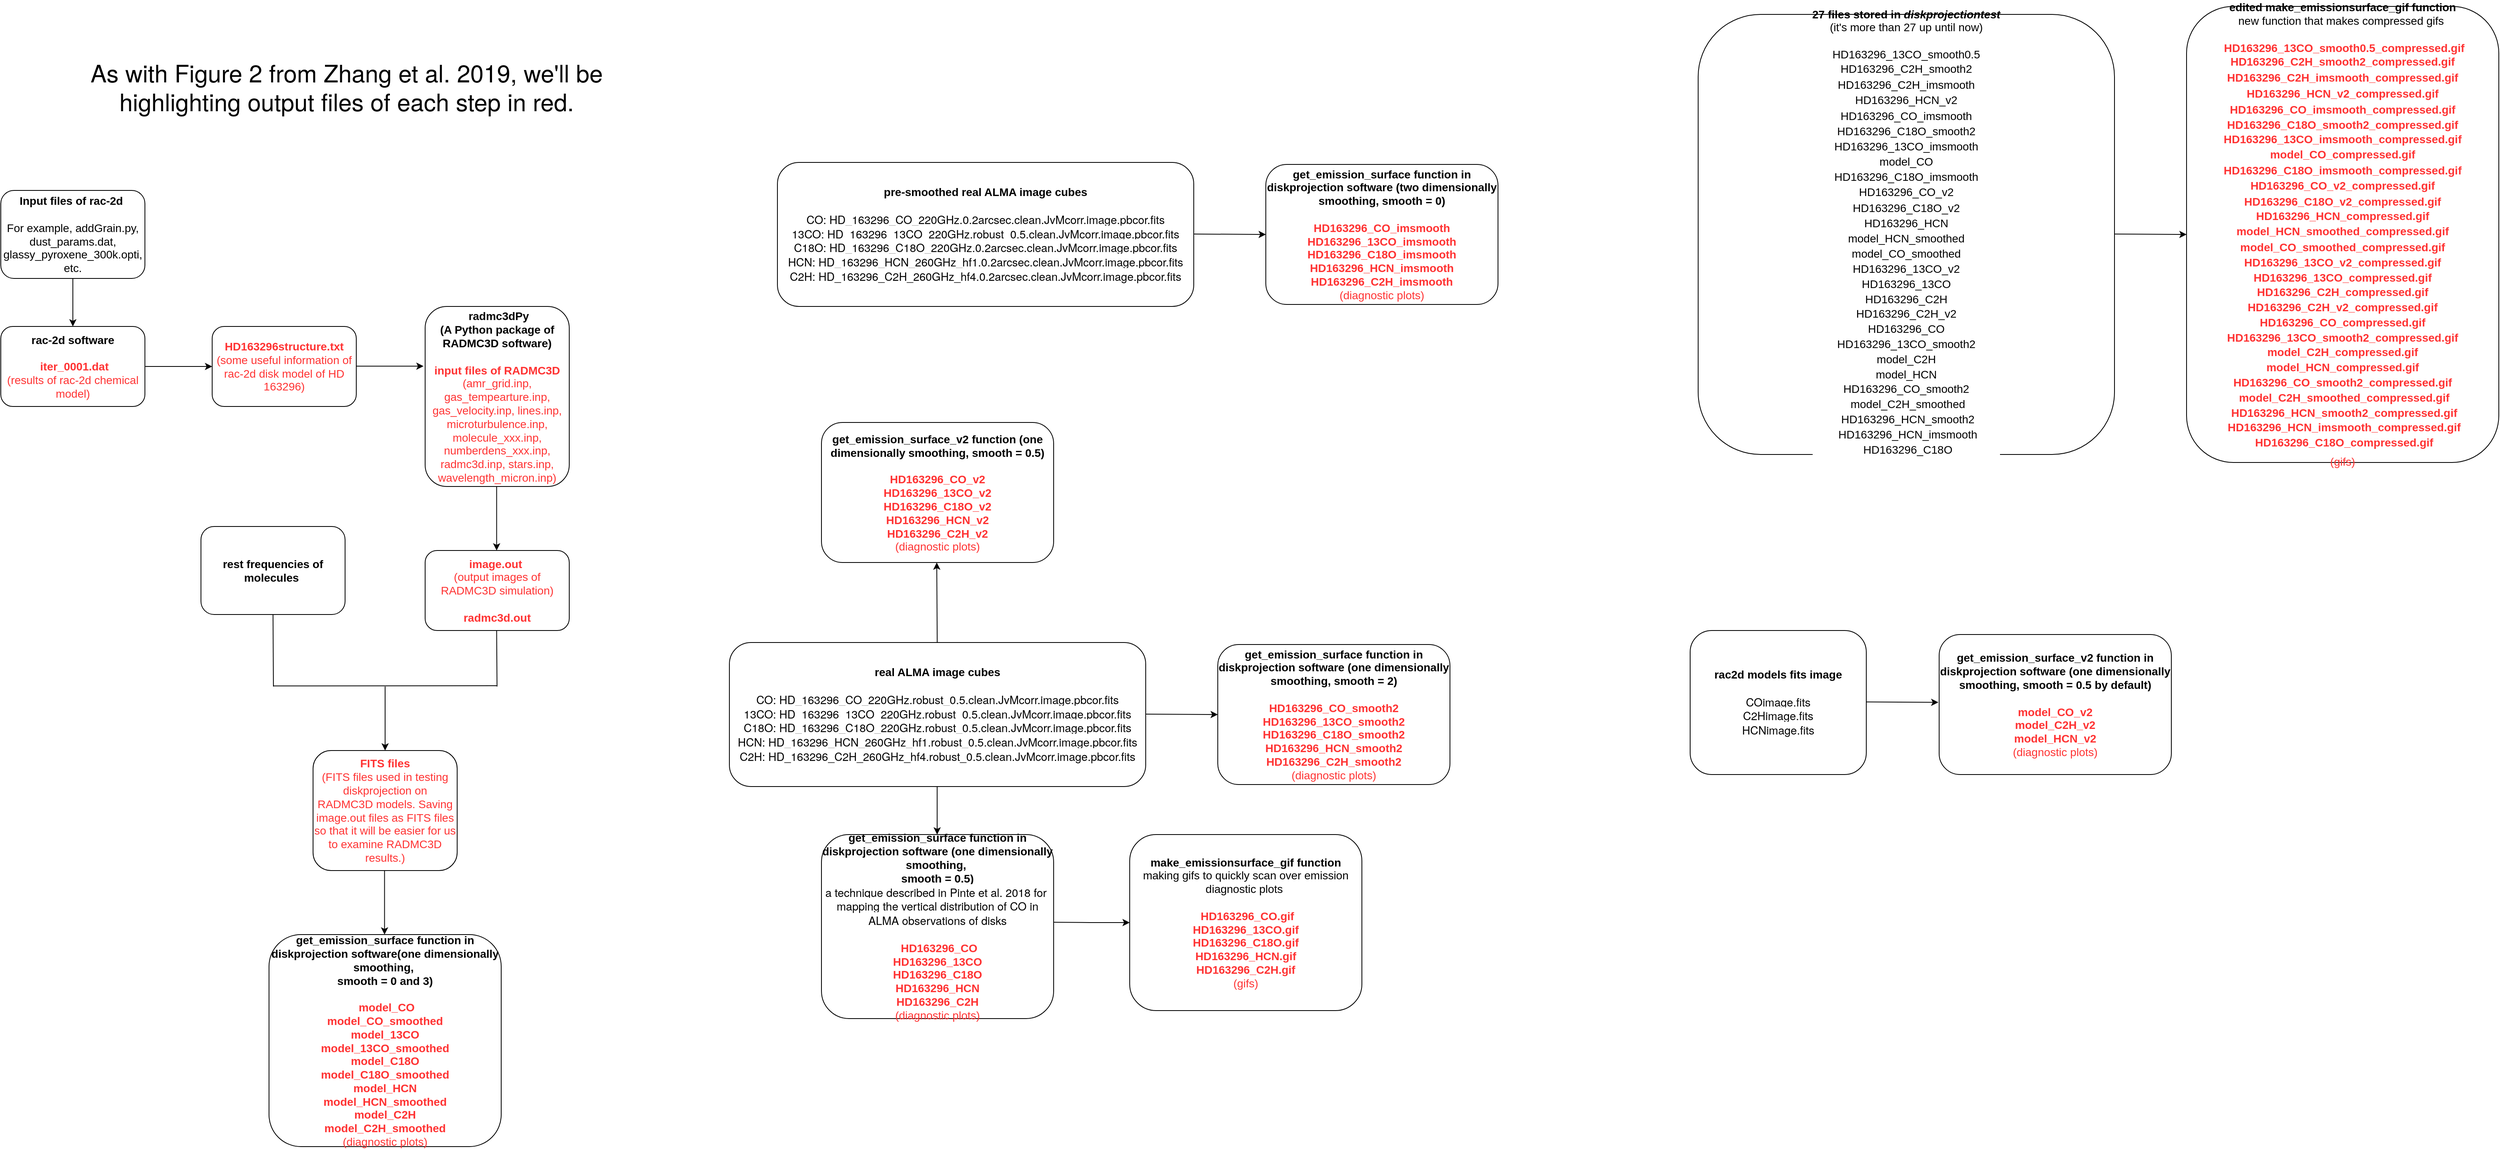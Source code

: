 <mxfile version="14.8.6" type="github">
  <diagram id="OHio_l4A3hphXdwyJgQA" name="Page-1">
    <mxGraphModel dx="2703" dy="2798" grid="1" gridSize="10" guides="1" tooltips="1" connect="1" arrows="1" fold="1" page="1" pageScale="1" pageWidth="827" pageHeight="1169" math="0" shadow="0">
      <root>
        <mxCell id="0" />
        <mxCell id="1" parent="0" />
        <mxCell id="7kvAbgqLVaGYdPQzEYKD-1" value="&lt;span style=&quot;font-family: &amp;#34;helvetica neue&amp;#34; , &amp;#34;helvetica&amp;#34; , &amp;#34;arial&amp;#34; , sans-serif ; text-align: justify ; background-color: rgb(255 , 255 , 255)&quot;&gt;&lt;font style=&quot;font-size: 30px&quot;&gt;As with Figure 2 from Zhang et al. 2019, we&#39;ll be highlighting output files of each step in red.&lt;/font&gt;&lt;/span&gt;" style="text;html=1;strokeColor=none;fillColor=none;align=center;verticalAlign=middle;whiteSpace=wrap;rounded=0;" parent="1" vertex="1">
          <mxGeometry x="157" y="-100" width="670" height="140" as="geometry" />
        </mxCell>
        <mxCell id="7kvAbgqLVaGYdPQzEYKD-2" value="&lt;font style=&quot;font-size: 14px&quot;&gt;&lt;b&gt;Input files of rac-2d&lt;/b&gt;&amp;nbsp;&lt;br&gt;&lt;br&gt;For example, addGrain.py, dust_params.dat, glassy_pyroxene_300k.opti, etc.&lt;/font&gt;" style="rounded=1;whiteSpace=wrap;html=1;" parent="1" vertex="1">
          <mxGeometry x="60" y="100" width="180" height="110" as="geometry" />
        </mxCell>
        <mxCell id="7kvAbgqLVaGYdPQzEYKD-8" value="&lt;font style=&quot;font-size: 14px&quot;&gt;&lt;b&gt;rac-2d software&lt;br&gt;&lt;br&gt;&lt;/b&gt;&amp;nbsp;&lt;font color=&quot;#ff3333&quot;&gt;&lt;b&gt;iter_0001.dat &lt;/b&gt;&lt;br&gt;(results of rac-2d chemical model)&lt;/font&gt;&lt;/font&gt;" style="rounded=1;whiteSpace=wrap;html=1;" parent="1" vertex="1">
          <mxGeometry x="60" y="270" width="180" height="100" as="geometry" />
        </mxCell>
        <mxCell id="7kvAbgqLVaGYdPQzEYKD-9" value="" style="endArrow=classic;html=1;exitX=0.5;exitY=1;exitDx=0;exitDy=0;" parent="1" source="7kvAbgqLVaGYdPQzEYKD-2" target="7kvAbgqLVaGYdPQzEYKD-8" edge="1">
          <mxGeometry width="50" height="50" relative="1" as="geometry">
            <mxPoint x="150" y="250" as="sourcePoint" />
            <mxPoint x="200" y="200" as="targetPoint" />
          </mxGeometry>
        </mxCell>
        <mxCell id="7kvAbgqLVaGYdPQzEYKD-11" value="&lt;font style=&quot;font-size: 14px&quot;&gt;&lt;font color=&quot;#ff3333&quot;&gt;&lt;b&gt;HD163296structure.txt&lt;/b&gt; (some useful information of rac-2d disk model of HD 163296)&lt;/font&gt;&lt;/font&gt;" style="rounded=1;whiteSpace=wrap;html=1;" parent="1" vertex="1">
          <mxGeometry x="324" y="270" width="180" height="100" as="geometry" />
        </mxCell>
        <mxCell id="7kvAbgqLVaGYdPQzEYKD-12" value="" style="endArrow=classic;html=1;exitX=1;exitY=0.5;exitDx=0;exitDy=0;" parent="1" source="7kvAbgqLVaGYdPQzEYKD-8" target="7kvAbgqLVaGYdPQzEYKD-11" edge="1">
          <mxGeometry width="50" height="50" relative="1" as="geometry">
            <mxPoint x="290" y="320" as="sourcePoint" />
            <mxPoint x="340" y="270" as="targetPoint" />
          </mxGeometry>
        </mxCell>
        <mxCell id="7kvAbgqLVaGYdPQzEYKD-13" value="&lt;font style=&quot;font-size: 14px&quot;&gt;&lt;b&gt;&amp;nbsp;radmc3dPy &lt;br&gt;(&lt;/b&gt;&lt;b&gt;A Python package of RADMC3D software&lt;/b&gt;&lt;b&gt;)&lt;/b&gt;&lt;br&gt;&lt;br&gt;&lt;span style=&quot;color: rgb(255 , 51 , 51)&quot;&gt;&lt;b&gt;input files of RADMC3D&lt;/b&gt;&lt;br&gt;&lt;/span&gt;&lt;font color=&quot;#ff3333&quot;&gt;(amr_grid.inp, gas_tempearture.inp, gas_velocity.inp, lines.inp, microturbulence.inp, molecule_xxx.inp, numberdens_xxx.inp, radmc3d.inp, stars.inp, wavelength_micron.inp)&lt;/font&gt;&lt;br&gt;&lt;/font&gt;" style="rounded=1;whiteSpace=wrap;html=1;" parent="1" vertex="1">
          <mxGeometry x="590" y="245" width="180" height="225" as="geometry" />
        </mxCell>
        <mxCell id="7kvAbgqLVaGYdPQzEYKD-14" value="" style="endArrow=classic;html=1;exitX=1;exitY=0.5;exitDx=0;exitDy=0;" parent="1" edge="1">
          <mxGeometry width="50" height="50" relative="1" as="geometry">
            <mxPoint x="504.0" y="319.66" as="sourcePoint" />
            <mxPoint x="588.0" y="319.66" as="targetPoint" />
          </mxGeometry>
        </mxCell>
        <mxCell id="7kvAbgqLVaGYdPQzEYKD-18" value="" style="endArrow=classic;html=1;" parent="1" edge="1">
          <mxGeometry width="50" height="50" relative="1" as="geometry">
            <mxPoint x="679.29" y="470" as="sourcePoint" />
            <mxPoint x="679.29" y="550" as="targetPoint" />
          </mxGeometry>
        </mxCell>
        <mxCell id="7kvAbgqLVaGYdPQzEYKD-19" value="&lt;font style=&quot;font-size: 14px&quot;&gt;&lt;font color=&quot;#ff3333&quot;&gt;&lt;b&gt;image.out&lt;/b&gt;&amp;nbsp;&lt;br&gt;(output images of RADMC3D simulation)&lt;br&gt;&lt;br&gt;&lt;/font&gt;&lt;b style=&quot;color: rgb(255 , 51 , 51)&quot;&gt;radmc3d.out&lt;/b&gt;&lt;font color=&quot;#ff3333&quot;&gt;&lt;br&gt;&lt;/font&gt;&lt;/font&gt;" style="rounded=1;whiteSpace=wrap;html=1;" parent="1" vertex="1">
          <mxGeometry x="590" y="550" width="180" height="100" as="geometry" />
        </mxCell>
        <mxCell id="7kvAbgqLVaGYdPQzEYKD-24" value="&lt;font style=&quot;font-size: 14px&quot;&gt;&lt;b&gt;real ALMA image cubes&lt;/b&gt;&lt;br&gt;&lt;br&gt;&lt;span style=&quot;font-family: &amp;#34;helvetica neue&amp;#34; , &amp;#34;helvetica&amp;#34; , &amp;#34;arial&amp;#34; , sans-serif ; text-align: left ; background-color: rgb(255 , 255 , 255)&quot;&gt;CO: HD_163296_CO_220GHz.robust_0.5.clean.JvMcorr.image.pbcor.fits&lt;br&gt;&lt;/span&gt;&lt;span style=&quot;font-family: &amp;#34;helvetica neue&amp;#34; , &amp;#34;helvetica&amp;#34; , &amp;#34;arial&amp;#34; , sans-serif ; text-align: left ; background-color: rgb(255 , 255 , 255)&quot;&gt;13CO: HD_163296_13CO_220GHz.robust_0.5.clean.JvMcorr.image.pbcor.fits&lt;br&gt;&lt;/span&gt;&lt;span style=&quot;font-family: &amp;#34;helvetica neue&amp;#34; , &amp;#34;helvetica&amp;#34; , &amp;#34;arial&amp;#34; , sans-serif ; text-align: left ; background-color: rgb(255 , 255 , 255)&quot;&gt;C18O: HD_163296_C18O_220GHz.robust_0.5.clean.JvMcorr.image.pbcor.fits&lt;br&gt;&lt;/span&gt;&lt;span style=&quot;font-family: &amp;#34;helvetica neue&amp;#34; , &amp;#34;helvetica&amp;#34; , &amp;#34;arial&amp;#34; , sans-serif ; text-align: left ; background-color: rgb(255 , 255 , 255)&quot;&gt;HCN: HD_163296_HCN_260GHz_hf1.robust_0.5.clean.JvMcorr.image.pbcor.fits&lt;br&gt;&lt;/span&gt;&lt;span style=&quot;font-family: &amp;#34;helvetica neue&amp;#34; , &amp;#34;helvetica&amp;#34; , &amp;#34;arial&amp;#34; , sans-serif ; text-align: left ; background-color: rgb(255 , 255 , 255)&quot;&gt;C2H: HD_163296_C2H_260GHz_hf4.robust_0.5.clean.JvMcorr.image.pbcor.fits&lt;/span&gt;&lt;br&gt;&lt;/font&gt;" style="rounded=1;whiteSpace=wrap;html=1;" parent="1" vertex="1">
          <mxGeometry x="970" y="665" width="520" height="180" as="geometry" />
        </mxCell>
        <mxCell id="7kvAbgqLVaGYdPQzEYKD-25" value="" style="endArrow=classic;html=1;exitX=0.5;exitY=1;exitDx=0;exitDy=0;" parent="1" edge="1">
          <mxGeometry width="50" height="50" relative="1" as="geometry">
            <mxPoint x="1229.5" y="845" as="sourcePoint" />
            <mxPoint x="1229.5" y="905" as="targetPoint" />
          </mxGeometry>
        </mxCell>
        <mxCell id="7kvAbgqLVaGYdPQzEYKD-26" value="&lt;font style=&quot;font-size: 14px&quot;&gt;&lt;b&gt;get_emission_surface function in diskprojection software (&lt;/b&gt;&lt;b&gt;one dimensionally smoothing,&amp;nbsp;&lt;/b&gt;&lt;b&gt;&lt;br&gt;smooth = 0.5)&lt;br&gt;&lt;/b&gt;&lt;span style=&quot;font-family: &amp;#34;helvetica neue&amp;#34; , &amp;#34;helvetica&amp;#34; , &amp;#34;arial&amp;#34; , sans-serif ; text-align: justify ; background-color: rgb(255 , 255 , 255)&quot;&gt;a technique described in Pinte et al. 2018&amp;nbsp;&lt;/span&gt;&lt;span style=&quot;font-family: &amp;#34;helvetica neue&amp;#34; , &amp;#34;helvetica&amp;#34; , &amp;#34;arial&amp;#34; , sans-serif ; text-align: justify ; background-color: rgb(255 , 255 , 255)&quot;&gt;for&amp;nbsp;&lt;/span&gt;&lt;span style=&quot;font-family: &amp;#34;helvetica neue&amp;#34; , &amp;#34;helvetica&amp;#34; , &amp;#34;arial&amp;#34; , sans-serif ; text-align: justify ; background-color: rgb(255 , 255 , 255)&quot;&gt;&lt;br&gt;mapping the vertical distribution of CO in ALMA observations of disks&lt;/span&gt;&lt;b&gt;&lt;br&gt;&lt;br&gt;&lt;/b&gt;&amp;nbsp;&lt;font color=&quot;#ff3333&quot;&gt;&lt;b&gt;HD163296_CO&lt;br&gt;&lt;/b&gt;&lt;/font&gt;&lt;b style=&quot;color: rgb(255 , 51 , 51)&quot;&gt;HD163296_13CO&lt;br&gt;&lt;/b&gt;&lt;b style=&quot;color: rgb(255 , 51 , 51)&quot;&gt;HD163296_C18O&lt;br&gt;&lt;/b&gt;&lt;b style=&quot;color: rgb(255 , 51 , 51)&quot;&gt;HD163296_HCN&lt;br&gt;&lt;/b&gt;&lt;b style=&quot;color: rgb(255 , 51 , 51)&quot;&gt;HD163296_C2H&lt;/b&gt;&lt;font color=&quot;#ff3333&quot;&gt;&lt;br&gt;(diagnostic plots)&lt;/font&gt;&lt;/font&gt;" style="rounded=1;whiteSpace=wrap;html=1;" parent="1" vertex="1">
          <mxGeometry x="1085" y="905" width="290" height="230" as="geometry" />
        </mxCell>
        <mxCell id="7kvAbgqLVaGYdPQzEYKD-28" value="&lt;font style=&quot;font-size: 14px&quot;&gt;&lt;b&gt;get_emission_surface function in diskprojection software (one dimensionally smoothing, smooth = 2)&lt;/b&gt;&lt;b&gt;&lt;br&gt;&lt;/b&gt;&lt;font color=&quot;#ff3333&quot;&gt;&lt;b&gt;&lt;br&gt;&lt;/b&gt;&lt;/font&gt;&lt;b style=&quot;color: rgb(255 , 51 , 51)&quot;&gt;HD163296_CO_smooth2&lt;/b&gt;&lt;b style=&quot;color: rgb(255 , 51 , 51)&quot;&gt;&lt;br&gt;&lt;/b&gt;&lt;b style=&quot;color: rgb(255 , 51 , 51)&quot;&gt;HD163296_13CO_smooth2&lt;/b&gt;&lt;b style=&quot;color: rgb(255 , 51 , 51)&quot;&gt;&lt;br&gt;&lt;/b&gt;&lt;b style=&quot;color: rgb(255 , 51 , 51)&quot;&gt;HD163296_C18O_smooth2&lt;/b&gt;&lt;b style=&quot;color: rgb(255 , 51 , 51)&quot;&gt;&lt;br&gt;&lt;/b&gt;&lt;b style=&quot;color: rgb(255 , 51 , 51)&quot;&gt;HD163296_HCN_smooth2&lt;/b&gt;&lt;b style=&quot;color: rgb(255 , 51 , 51)&quot;&gt;&lt;br&gt;&lt;/b&gt;&lt;b style=&quot;color: rgb(255 , 51 , 51)&quot;&gt;HD163296_C2H_smooth2&lt;/b&gt;&lt;font color=&quot;#ff3333&quot;&gt;&lt;br&gt;(diagnostic plots)&lt;/font&gt;&lt;/font&gt;" style="rounded=1;whiteSpace=wrap;html=1;" parent="1" vertex="1">
          <mxGeometry x="1580" y="667.5" width="290" height="175" as="geometry" />
        </mxCell>
        <mxCell id="7kvAbgqLVaGYdPQzEYKD-29" value="" style="endArrow=classic;html=1;exitX=1;exitY=0.5;exitDx=0;exitDy=0;entryX=0;entryY=0.5;entryDx=0;entryDy=0;" parent="1" target="7kvAbgqLVaGYdPQzEYKD-28" edge="1">
          <mxGeometry width="50" height="50" relative="1" as="geometry">
            <mxPoint x="1490" y="754.5" as="sourcePoint" />
            <mxPoint x="1574" y="754.5" as="targetPoint" />
          </mxGeometry>
        </mxCell>
        <mxCell id="7kvAbgqLVaGYdPQzEYKD-30" value="&lt;font style=&quot;font-size: 14px&quot;&gt;&lt;b&gt;pre-smoothed real ALMA image cubes&lt;/b&gt;&lt;br&gt;&lt;br&gt;&lt;span style=&quot;font-family: &amp;#34;helvetica neue&amp;#34; , &amp;#34;helvetica&amp;#34; , &amp;#34;arial&amp;#34; , sans-serif ; text-align: left ; background-color: rgb(255 , 255 , 255)&quot;&gt;CO: H&lt;/span&gt;&lt;span style=&quot;font-family: &amp;#34;helvetica neue&amp;#34; , &amp;#34;helvetica&amp;#34; , &amp;#34;arial&amp;#34; , sans-serif ; text-align: left ; background-color: rgb(255 , 255 , 255)&quot;&gt;D_163296_CO_220GHz.0.2arcsec.clean.JvMcorr.image.pbcor.fits&lt;/span&gt;&lt;span style=&quot;font-family: &amp;#34;helvetica neue&amp;#34; , &amp;#34;helvetica&amp;#34; , &amp;#34;arial&amp;#34; , sans-serif ; text-align: left ; background-color: rgb(255 , 255 , 255)&quot;&gt;&lt;br&gt;&lt;/span&gt;&lt;span style=&quot;font-family: &amp;#34;helvetica neue&amp;#34; , &amp;#34;helvetica&amp;#34; , &amp;#34;arial&amp;#34; , sans-serif ; text-align: left ; background-color: rgb(255 , 255 , 255)&quot;&gt;13CO: HD_163296_13CO_220GHz.robust_0.5.clean.JvMcorr.image.pbcor.fits&lt;br&gt;&lt;/span&gt;&lt;span style=&quot;font-family: &amp;#34;helvetica neue&amp;#34; , &amp;#34;helvetica&amp;#34; , &amp;#34;arial&amp;#34; , sans-serif ; text-align: left ; background-color: rgb(255 , 255 , 255)&quot;&gt;C18O: H&lt;/span&gt;&lt;span style=&quot;font-family: &amp;#34;helvetica neue&amp;#34; , &amp;#34;helvetica&amp;#34; , &amp;#34;arial&amp;#34; , sans-serif ; text-align: left ; background-color: rgb(255 , 255 , 255)&quot;&gt;D_163296_C18O_220GHz.0.2arcsec.clean.JvMcorr.image.pbcor.fits&lt;/span&gt;&lt;span style=&quot;font-family: &amp;#34;helvetica neue&amp;#34; , &amp;#34;helvetica&amp;#34; , &amp;#34;arial&amp;#34; , sans-serif ; text-align: left ; background-color: rgb(255 , 255 , 255)&quot;&gt;&lt;br&gt;&lt;/span&gt;&lt;span style=&quot;font-family: &amp;#34;helvetica neue&amp;#34; , &amp;#34;helvetica&amp;#34; , &amp;#34;arial&amp;#34; , sans-serif ; text-align: left ; background-color: rgb(255 , 255 , 255)&quot;&gt;HCN: H&lt;/span&gt;&lt;span style=&quot;font-family: &amp;#34;helvetica neue&amp;#34; , &amp;#34;helvetica&amp;#34; , &amp;#34;arial&amp;#34; , sans-serif ; text-align: left ; background-color: rgb(255 , 255 , 255)&quot;&gt;D_163296_HCN_260GHz_hf1.0.2arcsec.clean.JvMcorr.image.pbcor.fits&lt;/span&gt;&lt;span style=&quot;font-family: &amp;#34;helvetica neue&amp;#34; , &amp;#34;helvetica&amp;#34; , &amp;#34;arial&amp;#34; , sans-serif ; text-align: left ; background-color: rgb(255 , 255 , 255)&quot;&gt;&lt;br&gt;&lt;/span&gt;&lt;span style=&quot;font-family: &amp;#34;helvetica neue&amp;#34; , &amp;#34;helvetica&amp;#34; , &amp;#34;arial&amp;#34; , sans-serif ; text-align: left ; background-color: rgb(255 , 255 , 255)&quot;&gt;C2H: H&lt;/span&gt;&lt;span style=&quot;font-family: &amp;#34;helvetica neue&amp;#34; , &amp;#34;helvetica&amp;#34; , &amp;#34;arial&amp;#34; , sans-serif ; text-align: left ; background-color: rgb(255 , 255 , 255)&quot;&gt;D_163296_C2H_260GHz_hf4.0.2arcsec.clean.JvMcorr.image.pbcor.fits&lt;/span&gt;&lt;br&gt;&lt;/font&gt;" style="rounded=1;whiteSpace=wrap;html=1;" parent="1" vertex="1">
          <mxGeometry x="1030" y="65" width="520" height="180" as="geometry" />
        </mxCell>
        <mxCell id="7kvAbgqLVaGYdPQzEYKD-31" value="&lt;font style=&quot;font-size: 14px&quot;&gt;&lt;b&gt;get_emission_surface function in diskprojection software (two dimensionally smoothing, smooth = 0)&lt;/b&gt;&lt;b&gt;&lt;br&gt;&lt;/b&gt;&lt;font color=&quot;#ff3333&quot;&gt;&lt;b&gt;&lt;br&gt;&lt;/b&gt;&lt;/font&gt;&lt;b style=&quot;color: rgb(255 , 51 , 51)&quot;&gt;HD163296_CO_imsmooth&lt;/b&gt;&lt;b style=&quot;color: rgb(255 , 51 , 51)&quot;&gt;&lt;br&gt;&lt;/b&gt;&lt;b style=&quot;color: rgb(255 , 51 , 51)&quot;&gt;HD163296_13CO_imsmooth&lt;/b&gt;&lt;b style=&quot;color: rgb(255 , 51 , 51)&quot;&gt;&lt;br&gt;&lt;/b&gt;&lt;b style=&quot;color: rgb(255 , 51 , 51)&quot;&gt;HD163296_C18O_imsmooth&lt;/b&gt;&lt;b style=&quot;color: rgb(255 , 51 , 51)&quot;&gt;&lt;br&gt;&lt;/b&gt;&lt;b style=&quot;color: rgb(255 , 51 , 51)&quot;&gt;HD163296_HCN_imsmooth&lt;/b&gt;&lt;b style=&quot;color: rgb(255 , 51 , 51)&quot;&gt;&lt;br&gt;&lt;/b&gt;&lt;b style=&quot;color: rgb(255 , 51 , 51)&quot;&gt;HD163296_C2H_imsmooth&lt;/b&gt;&lt;font color=&quot;#ff3333&quot;&gt;&lt;br&gt;(diagnostic plots)&lt;/font&gt;&lt;/font&gt;" style="rounded=1;whiteSpace=wrap;html=1;" parent="1" vertex="1">
          <mxGeometry x="1640" y="67.5" width="290" height="175" as="geometry" />
        </mxCell>
        <mxCell id="7kvAbgqLVaGYdPQzEYKD-32" value="" style="endArrow=classic;html=1;exitX=1;exitY=0.5;exitDx=0;exitDy=0;entryX=0;entryY=0.5;entryDx=0;entryDy=0;" parent="1" edge="1">
          <mxGeometry width="50" height="50" relative="1" as="geometry">
            <mxPoint x="1550" y="154.5" as="sourcePoint" />
            <mxPoint x="1640" y="155" as="targetPoint" />
          </mxGeometry>
        </mxCell>
        <mxCell id="7kvAbgqLVaGYdPQzEYKD-33" value="&lt;font style=&quot;font-size: 14px&quot;&gt;&lt;b&gt;rest frequencies of molecules&lt;/b&gt;&amp;nbsp;&lt;br&gt;&lt;/font&gt;" style="rounded=1;whiteSpace=wrap;html=1;" parent="1" vertex="1">
          <mxGeometry x="310" y="520" width="180" height="110" as="geometry" />
        </mxCell>
        <mxCell id="7kvAbgqLVaGYdPQzEYKD-35" value="" style="endArrow=none;html=1;" parent="1" edge="1">
          <mxGeometry width="50" height="50" relative="1" as="geometry">
            <mxPoint x="400.5" y="720" as="sourcePoint" />
            <mxPoint x="400" y="630" as="targetPoint" />
          </mxGeometry>
        </mxCell>
        <mxCell id="7kvAbgqLVaGYdPQzEYKD-36" value="" style="endArrow=none;html=1;" parent="1" edge="1">
          <mxGeometry width="50" height="50" relative="1" as="geometry">
            <mxPoint x="679.79" y="720" as="sourcePoint" />
            <mxPoint x="679.29" y="650" as="targetPoint" />
          </mxGeometry>
        </mxCell>
        <mxCell id="7kvAbgqLVaGYdPQzEYKD-37" value="" style="endArrow=none;html=1;" parent="1" edge="1">
          <mxGeometry width="50" height="50" relative="1" as="geometry">
            <mxPoint x="400" y="719.29" as="sourcePoint" />
            <mxPoint x="680" y="719" as="targetPoint" />
          </mxGeometry>
        </mxCell>
        <mxCell id="7kvAbgqLVaGYdPQzEYKD-38" value="" style="endArrow=classic;html=1;" parent="1" edge="1">
          <mxGeometry width="50" height="50" relative="1" as="geometry">
            <mxPoint x="540.0" y="720" as="sourcePoint" />
            <mxPoint x="540.0" y="800" as="targetPoint" />
          </mxGeometry>
        </mxCell>
        <mxCell id="7kvAbgqLVaGYdPQzEYKD-39" value="&lt;font style=&quot;font-size: 14px&quot;&gt;&lt;font color=&quot;#ff3333&quot;&gt;&lt;b&gt;FITS files&lt;br&gt;&lt;/b&gt;&lt;/font&gt;&lt;span style=&quot;color: rgb(255 , 51 , 51)&quot;&gt;(FITS files used in testing diskprojection on RADMC3D models. S&lt;/span&gt;&lt;span style=&quot;color: rgb(255 , 51 , 51)&quot;&gt;aving image.out files as FITS files so that it will be easier for us to examine RADMC3D results.&lt;/span&gt;&lt;span style=&quot;color: rgb(255 , 51 , 51)&quot;&gt;)&lt;/span&gt;&lt;font color=&quot;#ff3333&quot;&gt;&lt;br&gt;&lt;/font&gt;&lt;/font&gt;" style="rounded=1;whiteSpace=wrap;html=1;" parent="1" vertex="1">
          <mxGeometry x="450" y="800" width="180" height="150" as="geometry" />
        </mxCell>
        <mxCell id="7kvAbgqLVaGYdPQzEYKD-40" value="&lt;font style=&quot;font-size: 14px&quot;&gt;&lt;b&gt;get_emission_surface function in diskprojection software(&lt;/b&gt;&lt;b&gt;one dimensionally smoothing,&amp;nbsp;&lt;/b&gt;&lt;b&gt;&lt;br&gt;smooth = 0 and 3)&lt;/b&gt;&lt;b&gt;&lt;br&gt;&lt;br&gt;&lt;/b&gt;&amp;nbsp;&lt;b style=&quot;color: rgb(255 , 51 , 51)&quot;&gt;model_CO&lt;br&gt;&lt;/b&gt;&lt;b style=&quot;color: rgb(255 , 51 , 51)&quot;&gt;model_CO_smoothed&lt;/b&gt;&lt;font color=&quot;#ff3333&quot;&gt;&lt;b&gt;&lt;br&gt;&lt;/b&gt;&lt;/font&gt;&lt;b style=&quot;color: rgb(255 , 51 , 51)&quot;&gt;model_13CO&lt;br&gt;&lt;/b&gt;&lt;b style=&quot;color: rgb(255 , 51 , 51)&quot;&gt;model_13CO_smoothed&lt;/b&gt;&lt;b style=&quot;color: rgb(255 , 51 , 51)&quot;&gt;&lt;br&gt;&lt;/b&gt;&lt;b style=&quot;color: rgb(255 , 51 , 51)&quot;&gt;model_C18O&lt;br&gt;&lt;/b&gt;&lt;b style=&quot;color: rgb(255 , 51 , 51)&quot;&gt;model_C18O_smoothed&lt;/b&gt;&lt;b style=&quot;color: rgb(255 , 51 , 51)&quot;&gt;&lt;br&gt;&lt;/b&gt;&lt;b style=&quot;color: rgb(255 , 51 , 51)&quot;&gt;model_HCN&lt;br&gt;&lt;/b&gt;&lt;b style=&quot;color: rgb(255 , 51 , 51)&quot;&gt;model_HCN_smoothed&lt;/b&gt;&lt;b style=&quot;color: rgb(255 , 51 , 51)&quot;&gt;&lt;br&gt;&lt;/b&gt;&lt;b style=&quot;color: rgb(255 , 51 , 51)&quot;&gt;model_C2H&lt;br&gt;&lt;/b&gt;&lt;b style=&quot;color: rgb(255 , 51 , 51)&quot;&gt;model_C2H_smoothed&lt;/b&gt;&lt;font color=&quot;#ff3333&quot;&gt;&lt;br&gt;(diagnostic plots)&lt;/font&gt;&lt;/font&gt;" style="rounded=1;whiteSpace=wrap;html=1;" parent="1" vertex="1">
          <mxGeometry x="395" y="1030" width="290" height="265" as="geometry" />
        </mxCell>
        <mxCell id="7kvAbgqLVaGYdPQzEYKD-42" value="&lt;font style=&quot;font-size: 14px&quot;&gt;&lt;b&gt;get_emission_surface_v2 function (one dimensionally smoothing, smooth = 0.5)&lt;/b&gt;&lt;b&gt;&lt;br&gt;&lt;/b&gt;&lt;font color=&quot;#ff3333&quot;&gt;&lt;b&gt;&lt;br&gt;&lt;/b&gt;&lt;/font&gt;&lt;b style=&quot;color: rgb(255 , 51 , 51)&quot;&gt;HD163296_CO_v2&lt;/b&gt;&lt;b style=&quot;color: rgb(255 , 51 , 51)&quot;&gt;&lt;br&gt;&lt;/b&gt;&lt;b style=&quot;color: rgb(255 , 51 , 51)&quot;&gt;HD163296_13CO_v2&lt;/b&gt;&lt;b style=&quot;color: rgb(255 , 51 , 51)&quot;&gt;&lt;br&gt;&lt;/b&gt;&lt;b style=&quot;color: rgb(255 , 51 , 51)&quot;&gt;HD163296_C18O_v2&lt;/b&gt;&lt;b style=&quot;color: rgb(255 , 51 , 51)&quot;&gt;&lt;br&gt;&lt;/b&gt;&lt;b style=&quot;color: rgb(255 , 51 , 51)&quot;&gt;HD163296_HCN_v2&lt;/b&gt;&lt;b style=&quot;color: rgb(255 , 51 , 51)&quot;&gt;&lt;br&gt;&lt;/b&gt;&lt;b style=&quot;color: rgb(255 , 51 , 51)&quot;&gt;HD163296_C2H_v2&lt;/b&gt;&lt;font color=&quot;#ff3333&quot;&gt;&lt;br&gt;(diagnostic plots)&lt;/font&gt;&lt;/font&gt;" style="rounded=1;whiteSpace=wrap;html=1;" parent="1" vertex="1">
          <mxGeometry x="1085" y="390" width="290" height="175" as="geometry" />
        </mxCell>
        <mxCell id="7kvAbgqLVaGYdPQzEYKD-43" value="" style="endArrow=classic;html=1;exitX=1;exitY=0.5;exitDx=0;exitDy=0;" parent="1" edge="1">
          <mxGeometry width="50" height="50" relative="1" as="geometry">
            <mxPoint x="1229.58" y="665" as="sourcePoint" />
            <mxPoint x="1229" y="565" as="targetPoint" />
          </mxGeometry>
        </mxCell>
        <mxCell id="7kvAbgqLVaGYdPQzEYKD-44" value="" style="endArrow=classic;html=1;exitX=1;exitY=0.5;exitDx=0;exitDy=0;entryX=0;entryY=0.5;entryDx=0;entryDy=0;" parent="1" target="7kvAbgqLVaGYdPQzEYKD-45" edge="1">
          <mxGeometry width="50" height="50" relative="1" as="geometry">
            <mxPoint x="1375" y="1014.58" as="sourcePoint" />
            <mxPoint x="1465" y="1015.08" as="targetPoint" />
            <Array as="points">
              <mxPoint x="1420" y="1015" />
            </Array>
          </mxGeometry>
        </mxCell>
        <mxCell id="7kvAbgqLVaGYdPQzEYKD-45" value="&lt;font style=&quot;font-size: 14px&quot;&gt;&lt;b&gt;make_emissionsurface_gif function&lt;/b&gt;&lt;br&gt;making gifs to quickly scan over emission diagnostic plots&amp;nbsp;&lt;br&gt;&lt;b&gt;&lt;br&gt;&lt;/b&gt;&amp;nbsp;&lt;font color=&quot;#ff3333&quot;&gt;&lt;b&gt;HD163296_CO.gif&lt;br&gt;&lt;/b&gt;&lt;/font&gt;&lt;b style=&quot;color: rgb(255 , 51 , 51)&quot;&gt;HD163296_13CO.gif&lt;br&gt;&lt;/b&gt;&lt;b style=&quot;color: rgb(255 , 51 , 51)&quot;&gt;HD163296_C18O.gif&lt;br&gt;&lt;/b&gt;&lt;b style=&quot;color: rgb(255 , 51 , 51)&quot;&gt;HD163296_HCN.gif&lt;br&gt;&lt;/b&gt;&lt;b style=&quot;color: rgb(255 , 51 , 51)&quot;&gt;HD163296_C2H.gif&lt;/b&gt;&lt;font color=&quot;#ff3333&quot;&gt;&lt;br&gt;(gifs)&lt;/font&gt;&lt;/font&gt;" style="rounded=1;whiteSpace=wrap;html=1;" parent="1" vertex="1">
          <mxGeometry x="1470" y="905" width="290" height="220" as="geometry" />
        </mxCell>
        <mxCell id="tNqf5QW-nkxqxk9ZFxXp-1" value="" style="endArrow=classic;html=1;" parent="1" edge="1">
          <mxGeometry width="50" height="50" relative="1" as="geometry">
            <mxPoint x="539.29" y="950" as="sourcePoint" />
            <mxPoint x="539.29" y="1030" as="targetPoint" />
          </mxGeometry>
        </mxCell>
        <mxCell id="AEIV_mk72NJeF8CW5xAD-5" value="&lt;font style=&quot;font-size: 14px&quot;&gt;&lt;b&gt;27 files stored in &lt;i&gt;diskprojectiontest&lt;br&gt;&lt;/i&gt;&lt;/b&gt;(it&#39;s more than 27 up until now)&lt;br&gt;&lt;br&gt;&lt;span style=&quot;text-align: left ; background-color: rgb(255 , 255 , 255)&quot;&gt;HD163296_13CO_smooth0.5&lt;br&gt;&lt;/span&gt;&lt;pre style=&quot;box-sizing: border-box ; overflow: auto ; padding: 1px 0px ; margin-top: 0px ; margin-bottom: 0px ; line-height: inherit ; word-break: break-all ; overflow-wrap: break-word ; background-color: rgb(255 , 255 , 255) ; border: 0px ; border-radius: 0px ; vertical-align: baseline&quot;&gt;&lt;font face=&quot;Helvetica&quot;&gt;HD163296_C2H_smooth2&lt;/font&gt;&lt;/pre&gt;&lt;pre style=&quot;box-sizing: border-box ; overflow: auto ; padding: 1px 0px ; margin-top: 0px ; margin-bottom: 0px ; line-height: inherit ; word-break: break-all ; overflow-wrap: break-word ; background-color: rgb(255 , 255 , 255) ; border: 0px ; border-radius: 0px ; vertical-align: baseline&quot;&gt;&lt;pre style=&quot;box-sizing: border-box ; overflow: auto ; padding: 1px 0px ; margin-top: 0px ; margin-bottom: 0px ; line-height: inherit ; word-break: break-all ; overflow-wrap: break-word ; border: 0px ; border-radius: 0px ; vertical-align: baseline&quot;&gt;&lt;font face=&quot;Helvetica&quot;&gt;HD163296_C2H_imsmooth&lt;/font&gt;&lt;/pre&gt;&lt;pre style=&quot;box-sizing: border-box ; overflow: auto ; padding: 1px 0px ; margin-top: 0px ; margin-bottom: 0px ; line-height: inherit ; word-break: break-all ; overflow-wrap: break-word ; border: 0px ; border-radius: 0px ; vertical-align: baseline&quot;&gt;&lt;pre style=&quot;box-sizing: border-box ; overflow: auto ; padding: 1px 0px ; margin-top: 0px ; margin-bottom: 0px ; line-height: inherit ; word-break: break-all ; overflow-wrap: break-word ; border: 0px ; border-radius: 0px ; vertical-align: baseline&quot;&gt;&lt;font face=&quot;Helvetica&quot;&gt;HD163296_HCN_v2&lt;/font&gt;&lt;/pre&gt;&lt;pre style=&quot;box-sizing: border-box ; overflow: auto ; padding: 1px 0px ; margin-top: 0px ; margin-bottom: 0px ; line-height: inherit ; word-break: break-all ; overflow-wrap: break-word ; border: 0px ; border-radius: 0px ; vertical-align: baseline&quot;&gt;&lt;pre style=&quot;box-sizing: border-box ; overflow: auto ; padding: 1px 0px ; margin-top: 0px ; margin-bottom: 0px ; line-height: inherit ; word-break: break-all ; overflow-wrap: break-word ; border: 0px ; border-radius: 0px ; vertical-align: baseline&quot;&gt;&lt;font face=&quot;Helvetica&quot;&gt;HD163296_CO_imsmooth&lt;/font&gt;&lt;/pre&gt;&lt;pre style=&quot;box-sizing: border-box ; overflow: auto ; padding: 1px 0px ; margin-top: 0px ; margin-bottom: 0px ; line-height: inherit ; word-break: break-all ; overflow-wrap: break-word ; border: 0px ; border-radius: 0px ; vertical-align: baseline&quot;&gt;&lt;font face=&quot;Helvetica&quot;&gt;HD163296_C18O_smooth2&lt;/font&gt;&lt;/pre&gt;&lt;pre style=&quot;box-sizing: border-box ; overflow: auto ; padding: 1px 0px ; margin-top: 0px ; margin-bottom: 0px ; line-height: inherit ; word-break: break-all ; overflow-wrap: break-word ; border: 0px ; border-radius: 0px ; vertical-align: baseline&quot;&gt;&lt;font face=&quot;Helvetica&quot;&gt;HD163296_13CO_imsmooth&lt;/font&gt;&lt;/pre&gt;&lt;pre style=&quot;box-sizing: border-box ; overflow: auto ; padding: 1px 0px ; margin-top: 0px ; margin-bottom: 0px ; line-height: inherit ; word-break: break-all ; overflow-wrap: break-word ; border: 0px ; border-radius: 0px ; vertical-align: baseline&quot;&gt;&lt;font face=&quot;Helvetica&quot;&gt;model_CO&lt;/font&gt;&lt;/pre&gt;&lt;pre style=&quot;box-sizing: border-box ; overflow: auto ; padding: 1px 0px ; margin-top: 0px ; margin-bottom: 0px ; line-height: inherit ; word-break: break-all ; overflow-wrap: break-word ; border: 0px ; border-radius: 0px ; vertical-align: baseline&quot;&gt;&lt;pre style=&quot;box-sizing: border-box ; overflow: auto ; padding: 1px 0px ; margin-top: 0px ; margin-bottom: 0px ; line-height: inherit ; word-break: break-all ; overflow-wrap: break-word ; border: 0px ; border-radius: 0px ; vertical-align: baseline&quot;&gt;&lt;font face=&quot;Helvetica&quot;&gt;HD163296_C18O_imsmooth&lt;/font&gt;&lt;/pre&gt;&lt;pre style=&quot;box-sizing: border-box ; overflow: auto ; padding: 1px 0px ; margin-top: 0px ; margin-bottom: 0px ; line-height: inherit ; word-break: break-all ; overflow-wrap: break-word ; border: 0px ; border-radius: 0px ; vertical-align: baseline&quot;&gt;&lt;font face=&quot;Helvetica&quot;&gt;HD163296_CO_v2&lt;/font&gt;&lt;/pre&gt;&lt;pre style=&quot;box-sizing: border-box ; overflow: auto ; padding: 1px 0px ; margin-top: 0px ; margin-bottom: 0px ; line-height: inherit ; word-break: break-all ; overflow-wrap: break-word ; border: 0px ; border-radius: 0px ; vertical-align: baseline&quot;&gt;&lt;pre style=&quot;box-sizing: border-box ; overflow: auto ; padding: 1px 0px ; margin-top: 0px ; margin-bottom: 0px ; line-height: inherit ; word-break: break-all ; overflow-wrap: break-word ; border: 0px ; border-radius: 0px ; vertical-align: baseline&quot;&gt;&lt;font face=&quot;Helvetica&quot;&gt;HD163296_C18O_v2&lt;/font&gt;&lt;/pre&gt;&lt;pre style=&quot;box-sizing: border-box ; overflow: auto ; padding: 1px 0px ; margin-top: 0px ; margin-bottom: 0px ; line-height: inherit ; word-break: break-all ; overflow-wrap: break-word ; border: 0px ; border-radius: 0px ; vertical-align: baseline&quot;&gt;&lt;font face=&quot;Helvetica&quot;&gt;HD163296_HCN&lt;/font&gt;&lt;/pre&gt;&lt;pre style=&quot;box-sizing: border-box ; overflow: auto ; padding: 1px 0px ; margin-top: 0px ; margin-bottom: 0px ; line-height: inherit ; word-break: break-all ; overflow-wrap: break-word ; border: 0px ; border-radius: 0px ; vertical-align: baseline&quot;&gt;&lt;font face=&quot;Helvetica&quot;&gt;model_HCN_smoothed&lt;/font&gt;&lt;/pre&gt;&lt;pre style=&quot;box-sizing: border-box ; overflow: auto ; padding: 1px 0px ; margin-top: 0px ; margin-bottom: 0px ; line-height: inherit ; word-break: break-all ; overflow-wrap: break-word ; border: 0px ; border-radius: 0px ; vertical-align: baseline&quot;&gt;&lt;pre style=&quot;box-sizing: border-box ; overflow: auto ; padding: 1px 0px ; margin-top: 0px ; margin-bottom: 0px ; line-height: inherit ; word-break: break-all ; overflow-wrap: break-word ; border: 0px ; border-radius: 0px ; vertical-align: baseline&quot;&gt;&lt;font face=&quot;Helvetica&quot;&gt;model_CO_smoothed&lt;/font&gt;&lt;/pre&gt;&lt;pre style=&quot;box-sizing: border-box ; overflow: auto ; padding: 1px 0px ; margin-top: 0px ; margin-bottom: 0px ; line-height: inherit ; word-break: break-all ; overflow-wrap: break-word ; border: 0px ; border-radius: 0px ; vertical-align: baseline&quot;&gt;&lt;font face=&quot;Helvetica&quot;&gt;HD163296_13CO_v2&lt;/font&gt;&lt;/pre&gt;&lt;pre style=&quot;box-sizing: border-box ; overflow: auto ; padding: 1px 0px ; margin-top: 0px ; margin-bottom: 0px ; line-height: inherit ; word-break: break-all ; overflow-wrap: break-word ; border: 0px ; border-radius: 0px ; vertical-align: baseline&quot;&gt;&lt;font face=&quot;Helvetica&quot;&gt;HD163296_13CO&lt;/font&gt;&lt;/pre&gt;&lt;pre style=&quot;box-sizing: border-box ; overflow: auto ; padding: 1px 0px ; margin-top: 0px ; margin-bottom: 0px ; line-height: inherit ; word-break: break-all ; overflow-wrap: break-word ; border: 0px ; border-radius: 0px ; vertical-align: baseline&quot;&gt;&lt;font face=&quot;Helvetica&quot;&gt;HD163296_C2H&lt;/font&gt;&lt;/pre&gt;&lt;pre style=&quot;box-sizing: border-box ; overflow: auto ; padding: 1px 0px ; margin-top: 0px ; margin-bottom: 0px ; line-height: inherit ; word-break: break-all ; overflow-wrap: break-word ; border: 0px ; border-radius: 0px ; vertical-align: baseline&quot;&gt;&lt;font face=&quot;Helvetica&quot;&gt;HD163296_C2H_v2&lt;/font&gt;&lt;/pre&gt;&lt;pre style=&quot;box-sizing: border-box ; overflow: auto ; padding: 1px 0px ; margin-top: 0px ; margin-bottom: 0px ; line-height: inherit ; word-break: break-all ; overflow-wrap: break-word ; border: 0px ; border-radius: 0px ; vertical-align: baseline&quot;&gt;&lt;font face=&quot;Helvetica&quot;&gt;HD163296_CO&lt;/font&gt;&lt;/pre&gt;&lt;pre style=&quot;box-sizing: border-box ; overflow: auto ; padding: 1px 0px ; margin-top: 0px ; margin-bottom: 0px ; line-height: inherit ; word-break: break-all ; overflow-wrap: break-word ; border: 0px ; border-radius: 0px ; vertical-align: baseline&quot;&gt;&lt;font face=&quot;Helvetica&quot;&gt;HD163296_13CO_smooth2&lt;/font&gt;&lt;/pre&gt;&lt;pre style=&quot;box-sizing: border-box ; overflow: auto ; padding: 1px 0px ; margin-top: 0px ; margin-bottom: 0px ; line-height: inherit ; word-break: break-all ; overflow-wrap: break-word ; border: 0px ; border-radius: 0px ; vertical-align: baseline&quot;&gt;&lt;font face=&quot;Helvetica&quot;&gt;model_C2H&lt;/font&gt;&lt;/pre&gt;&lt;pre style=&quot;box-sizing: border-box ; overflow: auto ; padding: 1px 0px ; margin-top: 0px ; margin-bottom: 0px ; line-height: inherit ; word-break: break-all ; overflow-wrap: break-word ; border: 0px ; border-radius: 0px ; vertical-align: baseline&quot;&gt;&lt;font face=&quot;Helvetica&quot;&gt;model_HCN&lt;/font&gt;&lt;/pre&gt;&lt;pre style=&quot;box-sizing: border-box ; overflow: auto ; padding: 1px 0px ; margin-top: 0px ; margin-bottom: 0px ; line-height: inherit ; word-break: break-all ; overflow-wrap: break-word ; border: 0px ; border-radius: 0px ; vertical-align: baseline&quot;&gt;&lt;font face=&quot;Helvetica&quot;&gt;HD163296_CO_smooth2&lt;/font&gt;&lt;/pre&gt;&lt;pre style=&quot;box-sizing: border-box ; overflow: auto ; padding: 1px 0px ; margin-top: 0px ; margin-bottom: 0px ; line-height: inherit ; word-break: break-all ; overflow-wrap: break-word ; border: 0px ; border-radius: 0px ; vertical-align: baseline&quot;&gt;&lt;font face=&quot;Helvetica&quot;&gt; model_C2H_smoothed&lt;/font&gt;&lt;/pre&gt;&lt;pre style=&quot;box-sizing: border-box ; overflow: auto ; padding: 1px 0px ; margin-top: 0px ; margin-bottom: 0px ; line-height: inherit ; word-break: break-all ; overflow-wrap: break-word ; border: 0px ; border-radius: 0px ; vertical-align: baseline&quot;&gt;&lt;font face=&quot;Helvetica&quot;&gt; HD163296_HCN_smooth2&lt;/font&gt;&lt;/pre&gt;&lt;pre style=&quot;box-sizing: border-box ; overflow: auto ; padding: 1px 0px ; margin-top: 0px ; margin-bottom: 0px ; line-height: inherit ; word-break: break-all ; overflow-wrap: break-word ; border: 0px ; border-radius: 0px ; vertical-align: baseline&quot;&gt;&lt;font face=&quot;Helvetica&quot;&gt; HD163296_HCN_imsmooth&lt;/font&gt;&lt;/pre&gt;&lt;pre style=&quot;box-sizing: border-box ; overflow: auto ; padding: 1px 0px ; margin-top: 0px ; margin-bottom: 0px ; line-height: inherit ; word-break: break-all ; overflow-wrap: break-word ; border: 0px ; border-radius: 0px ; vertical-align: baseline&quot;&gt;&lt;font face=&quot;Helvetica&quot;&gt; HD163296_C18O&lt;/font&gt;&lt;/pre&gt;&lt;/pre&gt;&lt;/pre&gt;&lt;/pre&gt;&lt;/pre&gt;&lt;/pre&gt;&lt;/pre&gt;&lt;/font&gt;" style="rounded=1;whiteSpace=wrap;html=1;" vertex="1" parent="1">
          <mxGeometry x="2180" y="-120" width="520" height="550" as="geometry" />
        </mxCell>
        <mxCell id="AEIV_mk72NJeF8CW5xAD-6" value="&lt;font style=&quot;font-size: 14px&quot;&gt;&lt;b&gt;edited make_emissionsurface_gif function&lt;/b&gt;&lt;br&gt;new function that makes compressed gifs&amp;nbsp;&lt;br&gt;&lt;b&gt;&lt;br&gt;&lt;/b&gt;&amp;nbsp;&lt;b&gt;&lt;font color=&quot;#ff3333&quot;&gt;&lt;span style=&quot;text-align: left ; background-color: rgb(255 , 255 , 255)&quot;&gt;HD163296_13CO_smooth0.5&lt;/span&gt;&lt;span style=&quot;background-color: rgb(255 , 255 , 255)&quot;&gt;_compressed.gif&lt;/span&gt;&lt;/font&gt;&lt;/b&gt;&lt;pre style=&quot;box-sizing: border-box ; overflow: auto ; padding: 1px 0px ; margin-top: 0px ; margin-bottom: 0px ; line-height: inherit ; word-break: break-all ; overflow-wrap: break-word ; background-color: rgb(255 , 255 , 255) ; border: 0px ; border-radius: 0px ; vertical-align: baseline&quot;&gt;&lt;font face=&quot;Helvetica&quot; color=&quot;#ff3333&quot;&gt;&lt;b&gt;HD163296_C2H_smooth2_compressed.gif&lt;/b&gt;&lt;/font&gt;&lt;/pre&gt;&lt;pre style=&quot;box-sizing: border-box ; overflow: auto ; padding: 1px 0px ; margin-top: 0px ; margin-bottom: 0px ; line-height: inherit ; word-break: break-all ; overflow-wrap: break-word ; background-color: rgb(255 , 255 , 255) ; border: 0px ; border-radius: 0px ; vertical-align: baseline&quot;&gt;&lt;pre style=&quot;box-sizing: border-box ; overflow: auto ; padding: 1px 0px ; margin-top: 0px ; margin-bottom: 0px ; line-height: inherit ; word-break: break-all ; overflow-wrap: break-word ; border: 0px ; border-radius: 0px ; vertical-align: baseline&quot;&gt;&lt;font face=&quot;Helvetica&quot; color=&quot;#ff3333&quot;&gt;&lt;b&gt;HD163296_C2H_imsmooth_compressed.gif&lt;/b&gt;&lt;/font&gt;&lt;/pre&gt;&lt;pre style=&quot;box-sizing: border-box ; overflow: auto ; padding: 1px 0px ; margin-top: 0px ; margin-bottom: 0px ; line-height: inherit ; word-break: break-all ; overflow-wrap: break-word ; border: 0px ; border-radius: 0px ; vertical-align: baseline&quot;&gt;&lt;pre style=&quot;box-sizing: border-box ; overflow: auto ; padding: 1px 0px ; margin-top: 0px ; margin-bottom: 0px ; line-height: inherit ; word-break: break-all ; overflow-wrap: break-word ; border: 0px ; border-radius: 0px ; vertical-align: baseline&quot;&gt;&lt;font face=&quot;Helvetica&quot; color=&quot;#ff3333&quot;&gt;&lt;b&gt;HD163296_HCN_v2_compressed.gif&lt;/b&gt;&lt;/font&gt;&lt;/pre&gt;&lt;pre style=&quot;box-sizing: border-box ; overflow: auto ; padding: 1px 0px ; margin-top: 0px ; margin-bottom: 0px ; line-height: inherit ; word-break: break-all ; overflow-wrap: break-word ; border: 0px ; border-radius: 0px ; vertical-align: baseline&quot;&gt;&lt;pre style=&quot;box-sizing: border-box ; overflow: auto ; padding: 1px 0px ; margin-top: 0px ; margin-bottom: 0px ; line-height: inherit ; word-break: break-all ; overflow-wrap: break-word ; border: 0px ; border-radius: 0px ; vertical-align: baseline&quot;&gt;&lt;font face=&quot;Helvetica&quot; color=&quot;#ff3333&quot;&gt;&lt;b&gt;HD163296_CO_imsmooth_compressed.gif&lt;/b&gt;&lt;/font&gt;&lt;/pre&gt;&lt;pre style=&quot;box-sizing: border-box ; overflow: auto ; padding: 1px 0px ; margin-top: 0px ; margin-bottom: 0px ; line-height: inherit ; word-break: break-all ; overflow-wrap: break-word ; border: 0px ; border-radius: 0px ; vertical-align: baseline&quot;&gt;&lt;font face=&quot;Helvetica&quot; color=&quot;#ff3333&quot;&gt;&lt;b&gt;HD163296_C18O_smooth2_compressed.gif&lt;/b&gt;&lt;/font&gt;&lt;/pre&gt;&lt;pre style=&quot;box-sizing: border-box ; overflow: auto ; padding: 1px 0px ; margin-top: 0px ; margin-bottom: 0px ; line-height: inherit ; word-break: break-all ; overflow-wrap: break-word ; border: 0px ; border-radius: 0px ; vertical-align: baseline&quot;&gt;&lt;font face=&quot;Helvetica&quot; color=&quot;#ff3333&quot;&gt;&lt;b&gt;HD163296_13CO_imsmooth_compressed.gif&lt;/b&gt;&lt;/font&gt;&lt;/pre&gt;&lt;pre style=&quot;box-sizing: border-box ; overflow: auto ; padding: 1px 0px ; margin-top: 0px ; margin-bottom: 0px ; line-height: inherit ; word-break: break-all ; overflow-wrap: break-word ; border: 0px ; border-radius: 0px ; vertical-align: baseline&quot;&gt;&lt;font face=&quot;Helvetica&quot; color=&quot;#ff3333&quot;&gt;&lt;b&gt;model_CO_compressed.gif&lt;/b&gt;&lt;/font&gt;&lt;/pre&gt;&lt;pre style=&quot;box-sizing: border-box ; overflow: auto ; padding: 1px 0px ; margin-top: 0px ; margin-bottom: 0px ; line-height: inherit ; word-break: break-all ; overflow-wrap: break-word ; border: 0px ; border-radius: 0px ; vertical-align: baseline&quot;&gt;&lt;pre style=&quot;box-sizing: border-box ; overflow: auto ; padding: 1px 0px ; margin-top: 0px ; margin-bottom: 0px ; line-height: inherit ; word-break: break-all ; overflow-wrap: break-word ; border: 0px ; border-radius: 0px ; vertical-align: baseline&quot;&gt;&lt;font face=&quot;Helvetica&quot; color=&quot;#ff3333&quot;&gt;&lt;b&gt;HD163296_C18O_imsmooth_compressed.gif&lt;/b&gt;&lt;/font&gt;&lt;/pre&gt;&lt;pre style=&quot;box-sizing: border-box ; overflow: auto ; padding: 1px 0px ; margin-top: 0px ; margin-bottom: 0px ; line-height: inherit ; word-break: break-all ; overflow-wrap: break-word ; border: 0px ; border-radius: 0px ; vertical-align: baseline&quot;&gt;&lt;font face=&quot;Helvetica&quot; color=&quot;#ff3333&quot;&gt;&lt;b&gt;HD163296_CO_v2_compressed.gif&lt;/b&gt;&lt;/font&gt;&lt;/pre&gt;&lt;pre style=&quot;box-sizing: border-box ; overflow: auto ; padding: 1px 0px ; margin-top: 0px ; margin-bottom: 0px ; line-height: inherit ; word-break: break-all ; overflow-wrap: break-word ; border: 0px ; border-radius: 0px ; vertical-align: baseline&quot;&gt;&lt;pre style=&quot;box-sizing: border-box ; overflow: auto ; padding: 1px 0px ; margin-top: 0px ; margin-bottom: 0px ; line-height: inherit ; word-break: break-all ; overflow-wrap: break-word ; border: 0px ; border-radius: 0px ; vertical-align: baseline&quot;&gt;&lt;font face=&quot;Helvetica&quot; color=&quot;#ff3333&quot;&gt;&lt;b&gt;HD163296_C18O_v2_compressed.gif&lt;/b&gt;&lt;/font&gt;&lt;/pre&gt;&lt;pre style=&quot;box-sizing: border-box ; overflow: auto ; padding: 1px 0px ; margin-top: 0px ; margin-bottom: 0px ; line-height: inherit ; word-break: break-all ; overflow-wrap: break-word ; border: 0px ; border-radius: 0px ; vertical-align: baseline&quot;&gt;&lt;font face=&quot;Helvetica&quot; color=&quot;#ff3333&quot;&gt;&lt;b&gt;HD163296_HCN_compressed.gif&lt;/b&gt;&lt;/font&gt;&lt;/pre&gt;&lt;pre style=&quot;box-sizing: border-box ; overflow: auto ; padding: 1px 0px ; margin-top: 0px ; margin-bottom: 0px ; line-height: inherit ; word-break: break-all ; overflow-wrap: break-word ; border: 0px ; border-radius: 0px ; vertical-align: baseline&quot;&gt;&lt;font face=&quot;Helvetica&quot; color=&quot;#ff3333&quot;&gt;&lt;b&gt;model_HCN_smoothed_compressed.gif&lt;/b&gt;&lt;/font&gt;&lt;/pre&gt;&lt;pre style=&quot;box-sizing: border-box ; overflow: auto ; padding: 1px 0px ; margin-top: 0px ; margin-bottom: 0px ; line-height: inherit ; word-break: break-all ; overflow-wrap: break-word ; border: 0px ; border-radius: 0px ; vertical-align: baseline&quot;&gt;&lt;pre style=&quot;box-sizing: border-box ; overflow: auto ; padding: 1px 0px ; margin-top: 0px ; margin-bottom: 0px ; line-height: inherit ; word-break: break-all ; overflow-wrap: break-word ; border: 0px ; border-radius: 0px ; vertical-align: baseline&quot;&gt;&lt;font face=&quot;Helvetica&quot; color=&quot;#ff3333&quot;&gt;&lt;b&gt;model_CO_smoothed_compressed.gif&lt;/b&gt;&lt;/font&gt;&lt;/pre&gt;&lt;pre style=&quot;box-sizing: border-box ; overflow: auto ; padding: 1px 0px ; margin-top: 0px ; margin-bottom: 0px ; line-height: inherit ; word-break: break-all ; overflow-wrap: break-word ; border: 0px ; border-radius: 0px ; vertical-align: baseline&quot;&gt;&lt;font face=&quot;Helvetica&quot; color=&quot;#ff3333&quot;&gt;&lt;b&gt;HD163296_13CO_v2_compressed.gif&lt;/b&gt;&lt;/font&gt;&lt;/pre&gt;&lt;pre style=&quot;box-sizing: border-box ; overflow: auto ; padding: 1px 0px ; margin-top: 0px ; margin-bottom: 0px ; line-height: inherit ; word-break: break-all ; overflow-wrap: break-word ; border: 0px ; border-radius: 0px ; vertical-align: baseline&quot;&gt;&lt;font face=&quot;Helvetica&quot; color=&quot;#ff3333&quot;&gt;&lt;b&gt;HD163296_13CO_compressed.gif&lt;/b&gt;&lt;/font&gt;&lt;/pre&gt;&lt;pre style=&quot;box-sizing: border-box ; overflow: auto ; padding: 1px 0px ; margin-top: 0px ; margin-bottom: 0px ; line-height: inherit ; word-break: break-all ; overflow-wrap: break-word ; border: 0px ; border-radius: 0px ; vertical-align: baseline&quot;&gt;&lt;font face=&quot;Helvetica&quot; color=&quot;#ff3333&quot;&gt;&lt;b&gt;HD163296_C2H_compressed.gif&lt;/b&gt;&lt;/font&gt;&lt;/pre&gt;&lt;pre style=&quot;box-sizing: border-box ; overflow: auto ; padding: 1px 0px ; margin-top: 0px ; margin-bottom: 0px ; line-height: inherit ; word-break: break-all ; overflow-wrap: break-word ; border: 0px ; border-radius: 0px ; vertical-align: baseline&quot;&gt;&lt;font face=&quot;Helvetica&quot; color=&quot;#ff3333&quot;&gt;&lt;b&gt;HD163296_C2H_v2_compressed.gif&lt;/b&gt;&lt;/font&gt;&lt;/pre&gt;&lt;pre style=&quot;box-sizing: border-box ; overflow: auto ; padding: 1px 0px ; margin-top: 0px ; margin-bottom: 0px ; line-height: inherit ; word-break: break-all ; overflow-wrap: break-word ; border: 0px ; border-radius: 0px ; vertical-align: baseline&quot;&gt;&lt;font face=&quot;Helvetica&quot; color=&quot;#ff3333&quot;&gt;&lt;b&gt;HD163296_CO_compressed.gif&lt;/b&gt;&lt;/font&gt;&lt;/pre&gt;&lt;pre style=&quot;box-sizing: border-box ; overflow: auto ; padding: 1px 0px ; margin-top: 0px ; margin-bottom: 0px ; line-height: inherit ; word-break: break-all ; overflow-wrap: break-word ; border: 0px ; border-radius: 0px ; vertical-align: baseline&quot;&gt;&lt;font face=&quot;Helvetica&quot; color=&quot;#ff3333&quot;&gt;&lt;b&gt;HD163296_13CO_smooth2_compressed.gif&lt;/b&gt;&lt;/font&gt;&lt;/pre&gt;&lt;pre style=&quot;box-sizing: border-box ; overflow: auto ; padding: 1px 0px ; margin-top: 0px ; margin-bottom: 0px ; line-height: inherit ; word-break: break-all ; overflow-wrap: break-word ; border: 0px ; border-radius: 0px ; vertical-align: baseline&quot;&gt;&lt;font face=&quot;Helvetica&quot; color=&quot;#ff3333&quot;&gt;&lt;b&gt;model_C2H_compressed.gif&lt;/b&gt;&lt;/font&gt;&lt;/pre&gt;&lt;pre style=&quot;box-sizing: border-box ; overflow: auto ; padding: 1px 0px ; margin-top: 0px ; margin-bottom: 0px ; line-height: inherit ; word-break: break-all ; overflow-wrap: break-word ; border: 0px ; border-radius: 0px ; vertical-align: baseline&quot;&gt;&lt;font face=&quot;Helvetica&quot; color=&quot;#ff3333&quot;&gt;&lt;b&gt;model_HCN_compressed.gif&lt;/b&gt;&lt;/font&gt;&lt;/pre&gt;&lt;pre style=&quot;box-sizing: border-box ; overflow: auto ; padding: 1px 0px ; margin-top: 0px ; margin-bottom: 0px ; line-height: inherit ; word-break: break-all ; overflow-wrap: break-word ; border: 0px ; border-radius: 0px ; vertical-align: baseline&quot;&gt;&lt;font face=&quot;Helvetica&quot; color=&quot;#ff3333&quot;&gt;&lt;b&gt;HD163296_CO_smooth2_compressed.gif&lt;/b&gt;&lt;/font&gt;&lt;/pre&gt;&lt;pre style=&quot;box-sizing: border-box ; overflow: auto ; padding: 1px 0px ; margin-top: 0px ; margin-bottom: 0px ; line-height: inherit ; word-break: break-all ; overflow-wrap: break-word ; border: 0px ; border-radius: 0px ; vertical-align: baseline&quot;&gt;&lt;font face=&quot;Helvetica&quot; color=&quot;#ff3333&quot;&gt;&lt;b&gt; model_C2H_smoothed_compressed.gif&lt;/b&gt;&lt;/font&gt;&lt;/pre&gt;&lt;pre style=&quot;box-sizing: border-box ; overflow: auto ; padding: 1px 0px ; margin-top: 0px ; margin-bottom: 0px ; line-height: inherit ; word-break: break-all ; overflow-wrap: break-word ; border: 0px ; border-radius: 0px ; vertical-align: baseline&quot;&gt;&lt;font face=&quot;Helvetica&quot; color=&quot;#ff3333&quot;&gt;&lt;b&gt; HD163296_HCN_smooth2_compressed.gif&lt;/b&gt;&lt;/font&gt;&lt;/pre&gt;&lt;pre style=&quot;box-sizing: border-box ; overflow: auto ; padding: 1px 0px ; margin-top: 0px ; margin-bottom: 0px ; line-height: inherit ; word-break: break-all ; overflow-wrap: break-word ; border: 0px ; border-radius: 0px ; vertical-align: baseline&quot;&gt;&lt;font face=&quot;Helvetica&quot; color=&quot;#ff3333&quot;&gt;&lt;b&gt; HD163296_HCN_imsmooth_compressed.gif&lt;/b&gt;&lt;/font&gt;&lt;/pre&gt;&lt;pre style=&quot;box-sizing: border-box ; overflow: auto ; padding: 1px 0px ; margin-top: 0px ; margin-bottom: 0px ; line-height: inherit ; word-break: break-all ; overflow-wrap: break-word ; border: 0px ; border-radius: 0px ; vertical-align: baseline&quot;&gt;&lt;font face=&quot;Helvetica&quot; color=&quot;#ff3333&quot;&gt;&lt;b&gt; HD163296_C18O_compressed.gif&lt;/b&gt;&lt;/font&gt;&lt;/pre&gt;&lt;/pre&gt;&lt;/pre&gt;&lt;/pre&gt;&lt;/pre&gt;&lt;/pre&gt;&lt;/pre&gt;&lt;font color=&quot;#ff3333&quot;&gt;(gifs)&lt;/font&gt;&lt;/font&gt;" style="rounded=1;whiteSpace=wrap;html=1;" vertex="1" parent="1">
          <mxGeometry x="2790" y="-130" width="390" height="570" as="geometry" />
        </mxCell>
        <mxCell id="AEIV_mk72NJeF8CW5xAD-8" value="" style="endArrow=classic;html=1;exitX=1;exitY=0.5;exitDx=0;exitDy=0;entryX=0;entryY=0.5;entryDx=0;entryDy=0;" edge="1" parent="1">
          <mxGeometry width="50" height="50" relative="1" as="geometry">
            <mxPoint x="2700" y="154.5" as="sourcePoint" />
            <mxPoint x="2790" y="155" as="targetPoint" />
          </mxGeometry>
        </mxCell>
        <mxCell id="AEIV_mk72NJeF8CW5xAD-9" value="&lt;font style=&quot;font-size: 14px&quot;&gt;&lt;b&gt;rac2d models fits image&lt;/b&gt;&lt;br&gt;&lt;br&gt;&lt;div&gt;&lt;font face=&quot;helvetica neue, helvetica, arial, sans-serif&quot;&gt;&lt;span style=&quot;background-color: rgb(255 , 255 , 255)&quot;&gt;COimage.fits&lt;/span&gt;&lt;/font&gt;&lt;/div&gt;&lt;div&gt;&lt;font face=&quot;helvetica neue, helvetica, arial, sans-serif&quot;&gt;&lt;span style=&quot;background-color: rgb(255 , 255 , 255)&quot;&gt;C2Himage.fits&lt;/span&gt;&lt;/font&gt;&lt;/div&gt;&lt;div&gt;&lt;font face=&quot;helvetica neue, helvetica, arial, sans-serif&quot;&gt;&lt;span style=&quot;background-color: rgb(255 , 255 , 255)&quot;&gt;HCNimage.fits&lt;/span&gt;&lt;/font&gt;&lt;/div&gt;&lt;/font&gt;" style="rounded=1;whiteSpace=wrap;html=1;align=center;" vertex="1" parent="1">
          <mxGeometry x="2170" y="650" width="220" height="180" as="geometry" />
        </mxCell>
        <mxCell id="AEIV_mk72NJeF8CW5xAD-10" value="" style="endArrow=classic;html=1;exitX=1;exitY=0.5;exitDx=0;exitDy=0;entryX=0;entryY=0.5;entryDx=0;entryDy=0;" edge="1" parent="1">
          <mxGeometry width="50" height="50" relative="1" as="geometry">
            <mxPoint x="2390" y="739.29" as="sourcePoint" />
            <mxPoint x="2480" y="739.79" as="targetPoint" />
          </mxGeometry>
        </mxCell>
        <mxCell id="AEIV_mk72NJeF8CW5xAD-13" value="&lt;font style=&quot;font-size: 14px&quot;&gt;&lt;b&gt;get_emission_surface_v2 function in diskprojection software (one dimensionally smoothing, smooth = 0.5 by default)&lt;/b&gt;&lt;b&gt;&lt;br&gt;&lt;/b&gt;&lt;font color=&quot;#ff3333&quot;&gt;&lt;b&gt;&lt;br&gt;&lt;/b&gt;&lt;/font&gt;&lt;b style=&quot;color: rgb(255 , 51 , 51)&quot;&gt;model_CO_v2&lt;/b&gt;&lt;b style=&quot;color: rgb(255 , 51 , 51)&quot;&gt;&lt;br&gt;&lt;/b&gt;&lt;font color=&quot;#ff3333&quot;&gt;&lt;b&gt;model_C2H_v2&lt;br&gt;model_HCN_v2&lt;/b&gt;&lt;br&gt;(diagnostic plots)&lt;/font&gt;&lt;/font&gt;" style="rounded=1;whiteSpace=wrap;html=1;" vertex="1" parent="1">
          <mxGeometry x="2481" y="655" width="290" height="175" as="geometry" />
        </mxCell>
      </root>
    </mxGraphModel>
  </diagram>
</mxfile>

